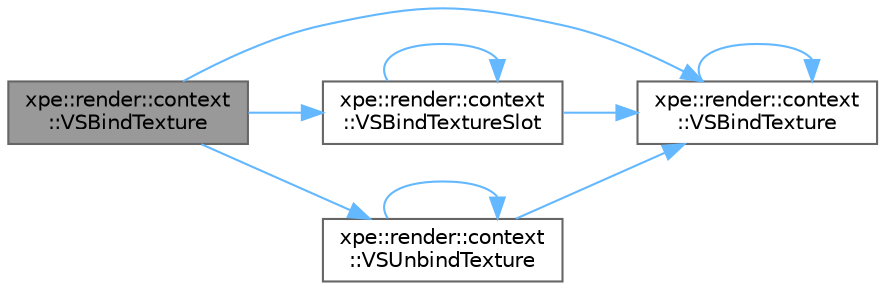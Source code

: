 digraph "xpe::render::context::VSBindTexture"
{
 // LATEX_PDF_SIZE
  bgcolor="transparent";
  edge [fontname=Helvetica,fontsize=10,labelfontname=Helvetica,labelfontsize=10];
  node [fontname=Helvetica,fontsize=10,shape=box,height=0.2,width=0.4];
  rankdir="LR";
  Node1 [id="Node000001",label="xpe::render::context\l::VSBindTexture",height=0.2,width=0.4,color="gray40", fillcolor="grey60", style="filled", fontcolor="black",tooltip=" "];
  Node1 -> Node2 [id="edge25_Node000001_Node000002",color="steelblue1",style="solid",tooltip=" "];
  Node2 [id="Node000002",label="xpe::render::context\l::VSBindTexture",height=0.2,width=0.4,color="grey40", fillcolor="white", style="filled",URL="$namespacexpe_1_1render_1_1context.html#aaeb74bdad99f077dabcf20f79e557b9e",tooltip=" "];
  Node2 -> Node2 [id="edge26_Node000002_Node000002",color="steelblue1",style="solid",tooltip=" "];
  Node1 -> Node3 [id="edge27_Node000001_Node000003",color="steelblue1",style="solid",tooltip=" "];
  Node3 [id="Node000003",label="xpe::render::context\l::VSBindTextureSlot",height=0.2,width=0.4,color="grey40", fillcolor="white", style="filled",URL="$namespacexpe_1_1render_1_1context.html#adde0c30cc2068b1dd263a4e49af4dd93",tooltip=" "];
  Node3 -> Node2 [id="edge28_Node000003_Node000002",color="steelblue1",style="solid",tooltip=" "];
  Node3 -> Node3 [id="edge29_Node000003_Node000003",color="steelblue1",style="solid",tooltip=" "];
  Node1 -> Node4 [id="edge30_Node000001_Node000004",color="steelblue1",style="solid",tooltip=" "];
  Node4 [id="Node000004",label="xpe::render::context\l::VSUnbindTexture",height=0.2,width=0.4,color="grey40", fillcolor="white", style="filled",URL="$namespacexpe_1_1render_1_1context.html#a32189dc03f47167f44e38ec68cfff3a5",tooltip=" "];
  Node4 -> Node2 [id="edge31_Node000004_Node000002",color="steelblue1",style="solid",tooltip=" "];
  Node4 -> Node4 [id="edge32_Node000004_Node000004",color="steelblue1",style="solid",tooltip=" "];
}
